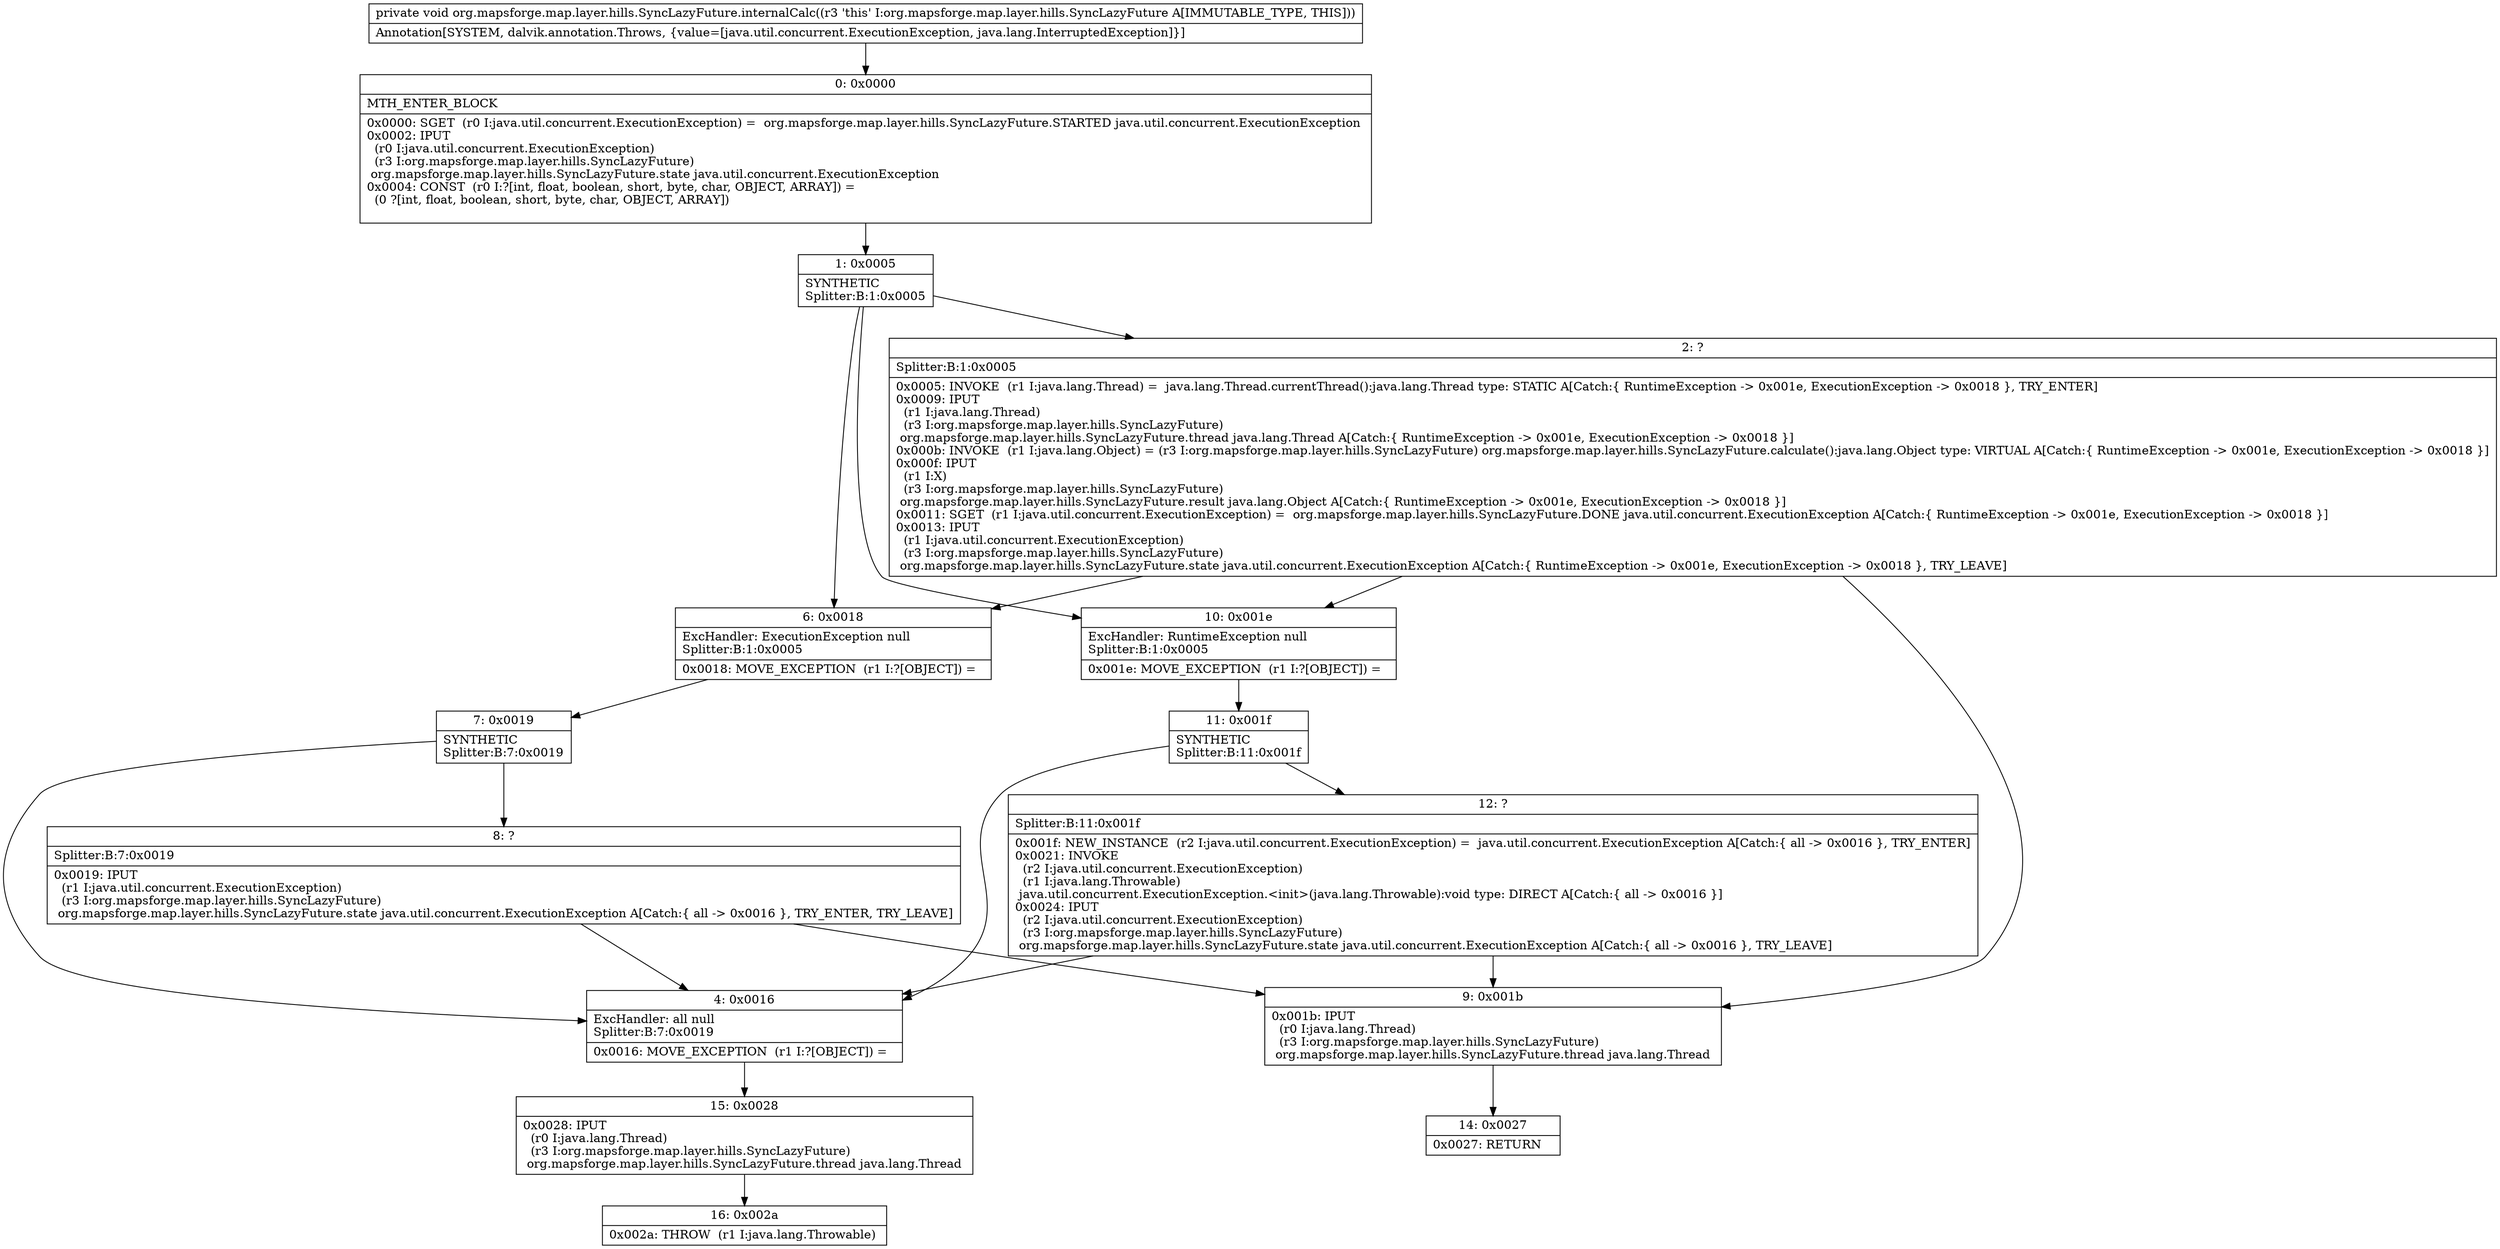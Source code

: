 digraph "CFG fororg.mapsforge.map.layer.hills.SyncLazyFuture.internalCalc()V" {
Node_0 [shape=record,label="{0\:\ 0x0000|MTH_ENTER_BLOCK\l|0x0000: SGET  (r0 I:java.util.concurrent.ExecutionException) =  org.mapsforge.map.layer.hills.SyncLazyFuture.STARTED java.util.concurrent.ExecutionException \l0x0002: IPUT  \l  (r0 I:java.util.concurrent.ExecutionException)\l  (r3 I:org.mapsforge.map.layer.hills.SyncLazyFuture)\l org.mapsforge.map.layer.hills.SyncLazyFuture.state java.util.concurrent.ExecutionException \l0x0004: CONST  (r0 I:?[int, float, boolean, short, byte, char, OBJECT, ARRAY]) = \l  (0 ?[int, float, boolean, short, byte, char, OBJECT, ARRAY])\l \l}"];
Node_1 [shape=record,label="{1\:\ 0x0005|SYNTHETIC\lSplitter:B:1:0x0005\l}"];
Node_2 [shape=record,label="{2\:\ ?|Splitter:B:1:0x0005\l|0x0005: INVOKE  (r1 I:java.lang.Thread) =  java.lang.Thread.currentThread():java.lang.Thread type: STATIC A[Catch:\{ RuntimeException \-\> 0x001e, ExecutionException \-\> 0x0018 \}, TRY_ENTER]\l0x0009: IPUT  \l  (r1 I:java.lang.Thread)\l  (r3 I:org.mapsforge.map.layer.hills.SyncLazyFuture)\l org.mapsforge.map.layer.hills.SyncLazyFuture.thread java.lang.Thread A[Catch:\{ RuntimeException \-\> 0x001e, ExecutionException \-\> 0x0018 \}]\l0x000b: INVOKE  (r1 I:java.lang.Object) = (r3 I:org.mapsforge.map.layer.hills.SyncLazyFuture) org.mapsforge.map.layer.hills.SyncLazyFuture.calculate():java.lang.Object type: VIRTUAL A[Catch:\{ RuntimeException \-\> 0x001e, ExecutionException \-\> 0x0018 \}]\l0x000f: IPUT  \l  (r1 I:X)\l  (r3 I:org.mapsforge.map.layer.hills.SyncLazyFuture)\l org.mapsforge.map.layer.hills.SyncLazyFuture.result java.lang.Object A[Catch:\{ RuntimeException \-\> 0x001e, ExecutionException \-\> 0x0018 \}]\l0x0011: SGET  (r1 I:java.util.concurrent.ExecutionException) =  org.mapsforge.map.layer.hills.SyncLazyFuture.DONE java.util.concurrent.ExecutionException A[Catch:\{ RuntimeException \-\> 0x001e, ExecutionException \-\> 0x0018 \}]\l0x0013: IPUT  \l  (r1 I:java.util.concurrent.ExecutionException)\l  (r3 I:org.mapsforge.map.layer.hills.SyncLazyFuture)\l org.mapsforge.map.layer.hills.SyncLazyFuture.state java.util.concurrent.ExecutionException A[Catch:\{ RuntimeException \-\> 0x001e, ExecutionException \-\> 0x0018 \}, TRY_LEAVE]\l}"];
Node_4 [shape=record,label="{4\:\ 0x0016|ExcHandler: all null\lSplitter:B:7:0x0019\l|0x0016: MOVE_EXCEPTION  (r1 I:?[OBJECT]) =  \l}"];
Node_6 [shape=record,label="{6\:\ 0x0018|ExcHandler: ExecutionException null\lSplitter:B:1:0x0005\l|0x0018: MOVE_EXCEPTION  (r1 I:?[OBJECT]) =  \l}"];
Node_7 [shape=record,label="{7\:\ 0x0019|SYNTHETIC\lSplitter:B:7:0x0019\l}"];
Node_8 [shape=record,label="{8\:\ ?|Splitter:B:7:0x0019\l|0x0019: IPUT  \l  (r1 I:java.util.concurrent.ExecutionException)\l  (r3 I:org.mapsforge.map.layer.hills.SyncLazyFuture)\l org.mapsforge.map.layer.hills.SyncLazyFuture.state java.util.concurrent.ExecutionException A[Catch:\{ all \-\> 0x0016 \}, TRY_ENTER, TRY_LEAVE]\l}"];
Node_9 [shape=record,label="{9\:\ 0x001b|0x001b: IPUT  \l  (r0 I:java.lang.Thread)\l  (r3 I:org.mapsforge.map.layer.hills.SyncLazyFuture)\l org.mapsforge.map.layer.hills.SyncLazyFuture.thread java.lang.Thread \l}"];
Node_10 [shape=record,label="{10\:\ 0x001e|ExcHandler: RuntimeException null\lSplitter:B:1:0x0005\l|0x001e: MOVE_EXCEPTION  (r1 I:?[OBJECT]) =  \l}"];
Node_11 [shape=record,label="{11\:\ 0x001f|SYNTHETIC\lSplitter:B:11:0x001f\l}"];
Node_12 [shape=record,label="{12\:\ ?|Splitter:B:11:0x001f\l|0x001f: NEW_INSTANCE  (r2 I:java.util.concurrent.ExecutionException) =  java.util.concurrent.ExecutionException A[Catch:\{ all \-\> 0x0016 \}, TRY_ENTER]\l0x0021: INVOKE  \l  (r2 I:java.util.concurrent.ExecutionException)\l  (r1 I:java.lang.Throwable)\l java.util.concurrent.ExecutionException.\<init\>(java.lang.Throwable):void type: DIRECT A[Catch:\{ all \-\> 0x0016 \}]\l0x0024: IPUT  \l  (r2 I:java.util.concurrent.ExecutionException)\l  (r3 I:org.mapsforge.map.layer.hills.SyncLazyFuture)\l org.mapsforge.map.layer.hills.SyncLazyFuture.state java.util.concurrent.ExecutionException A[Catch:\{ all \-\> 0x0016 \}, TRY_LEAVE]\l}"];
Node_14 [shape=record,label="{14\:\ 0x0027|0x0027: RETURN   \l}"];
Node_15 [shape=record,label="{15\:\ 0x0028|0x0028: IPUT  \l  (r0 I:java.lang.Thread)\l  (r3 I:org.mapsforge.map.layer.hills.SyncLazyFuture)\l org.mapsforge.map.layer.hills.SyncLazyFuture.thread java.lang.Thread \l}"];
Node_16 [shape=record,label="{16\:\ 0x002a|0x002a: THROW  (r1 I:java.lang.Throwable) \l}"];
MethodNode[shape=record,label="{private void org.mapsforge.map.layer.hills.SyncLazyFuture.internalCalc((r3 'this' I:org.mapsforge.map.layer.hills.SyncLazyFuture A[IMMUTABLE_TYPE, THIS]))  | Annotation[SYSTEM, dalvik.annotation.Throws, \{value=[java.util.concurrent.ExecutionException, java.lang.InterruptedException]\}]\l}"];
MethodNode -> Node_0;
Node_0 -> Node_1;
Node_1 -> Node_2;
Node_1 -> Node_10;
Node_1 -> Node_6;
Node_2 -> Node_10;
Node_2 -> Node_6;
Node_2 -> Node_9;
Node_4 -> Node_15;
Node_6 -> Node_7;
Node_7 -> Node_8;
Node_7 -> Node_4;
Node_8 -> Node_9;
Node_8 -> Node_4;
Node_9 -> Node_14;
Node_10 -> Node_11;
Node_11 -> Node_12;
Node_11 -> Node_4;
Node_12 -> Node_4;
Node_12 -> Node_9;
Node_15 -> Node_16;
}

